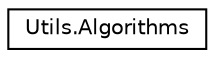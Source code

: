digraph "Graphical Class Hierarchy"
{
 // LATEX_PDF_SIZE
  edge [fontname="Helvetica",fontsize="10",labelfontname="Helvetica",labelfontsize="10"];
  node [fontname="Helvetica",fontsize="10",shape=record];
  rankdir="LR";
  Node0 [label="Utils.Algorithms",height=0.2,width=0.4,color="black", fillcolor="white", style="filled",URL="$classUtils_1_1Algorithms.html",tooltip="Class Algorithms."];
}
